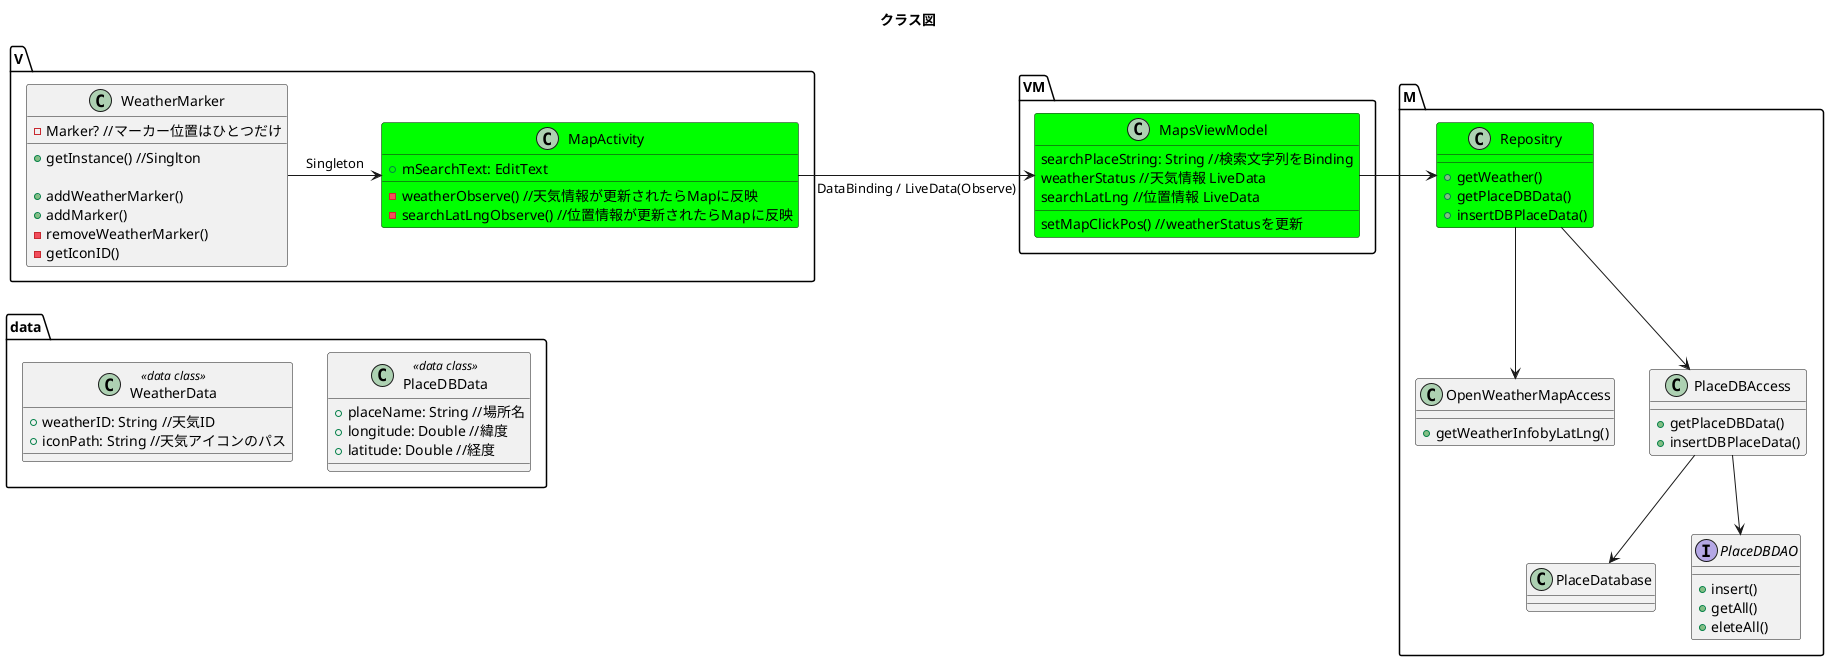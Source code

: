 @startuml class diagram

title: クラス図

'クラスの宣言
package "V" {

  'GoogleMapを表示する
  class MapActivity #00FF00 {
    +mSearchText: EditText

    -weatherObserve() //天気情報が更新されたらMapに反映
    -searchLatLngObserve() //位置情報が更新されたらMapに反映
  }

  class WeatherMarker{
    -Marker? //マーカー位置はひとつだけ

    +getInstance() //Singlton

    +addWeatherMarker()
    +addMarker()
    -removeWeatherMarker()
    -getIconID()
  }
}

package "VM" {

  class MapsViewModel #00FF00  {
    searchPlaceString: String //検索文字列をBinding
    weatherStatus //天気情報 LiveData
    searchLatLng //位置情報 LiveData

    setMapClickPos() //weatherStatusを更新
  } 

}

package "M" {
  class Repositry #00FF00  {
    +getWeather()
    +getPlaceDBData()
    +insertDBPlaceData()
  }

  class OpenWeatherMapAccess{
    +getWeatherInfobyLatLng()
  }

  class PlaceDBAccess {
    +getPlaceDBData()
    +insertDBPlaceData()
  }

  class PlaceDatabase{
  }

  interface PlaceDBDAO{
    +insert()
    +getAll()
    +eleteAll()
  }
}

package data {

  '場所を表すデータクラス
  class PlaceDBData <<data class>> {
    +placeName: String //場所名
    +longitude: Double //緯度
    +latitude: Double //経度
  }

  '天気情報を表すデータクラス
  class WeatherData <<data class>> {
    +weatherID: String //天気ID
    +iconPath: String //天気アイコンのパス
  }

}

'クラス関連
' MapActivityはGooglemapを保持
WeatherMarker -> MapActivity : Singleton

MapActivity -> MapsViewModel : DataBinding / LiveData(Observe)

' VMクラスとMクラス
MapsViewModel -> Repositry

' DBとWebAPIアクセスはクラスに任せる
Repositry --> OpenWeatherMapAccess
Repositry --> PlaceDBAccess

PlaceDBAccess --> PlaceDatabase
PlaceDBAccess --> PlaceDBDAO

WeatherMarker -[hidden]do- WeatherData

@enduml
